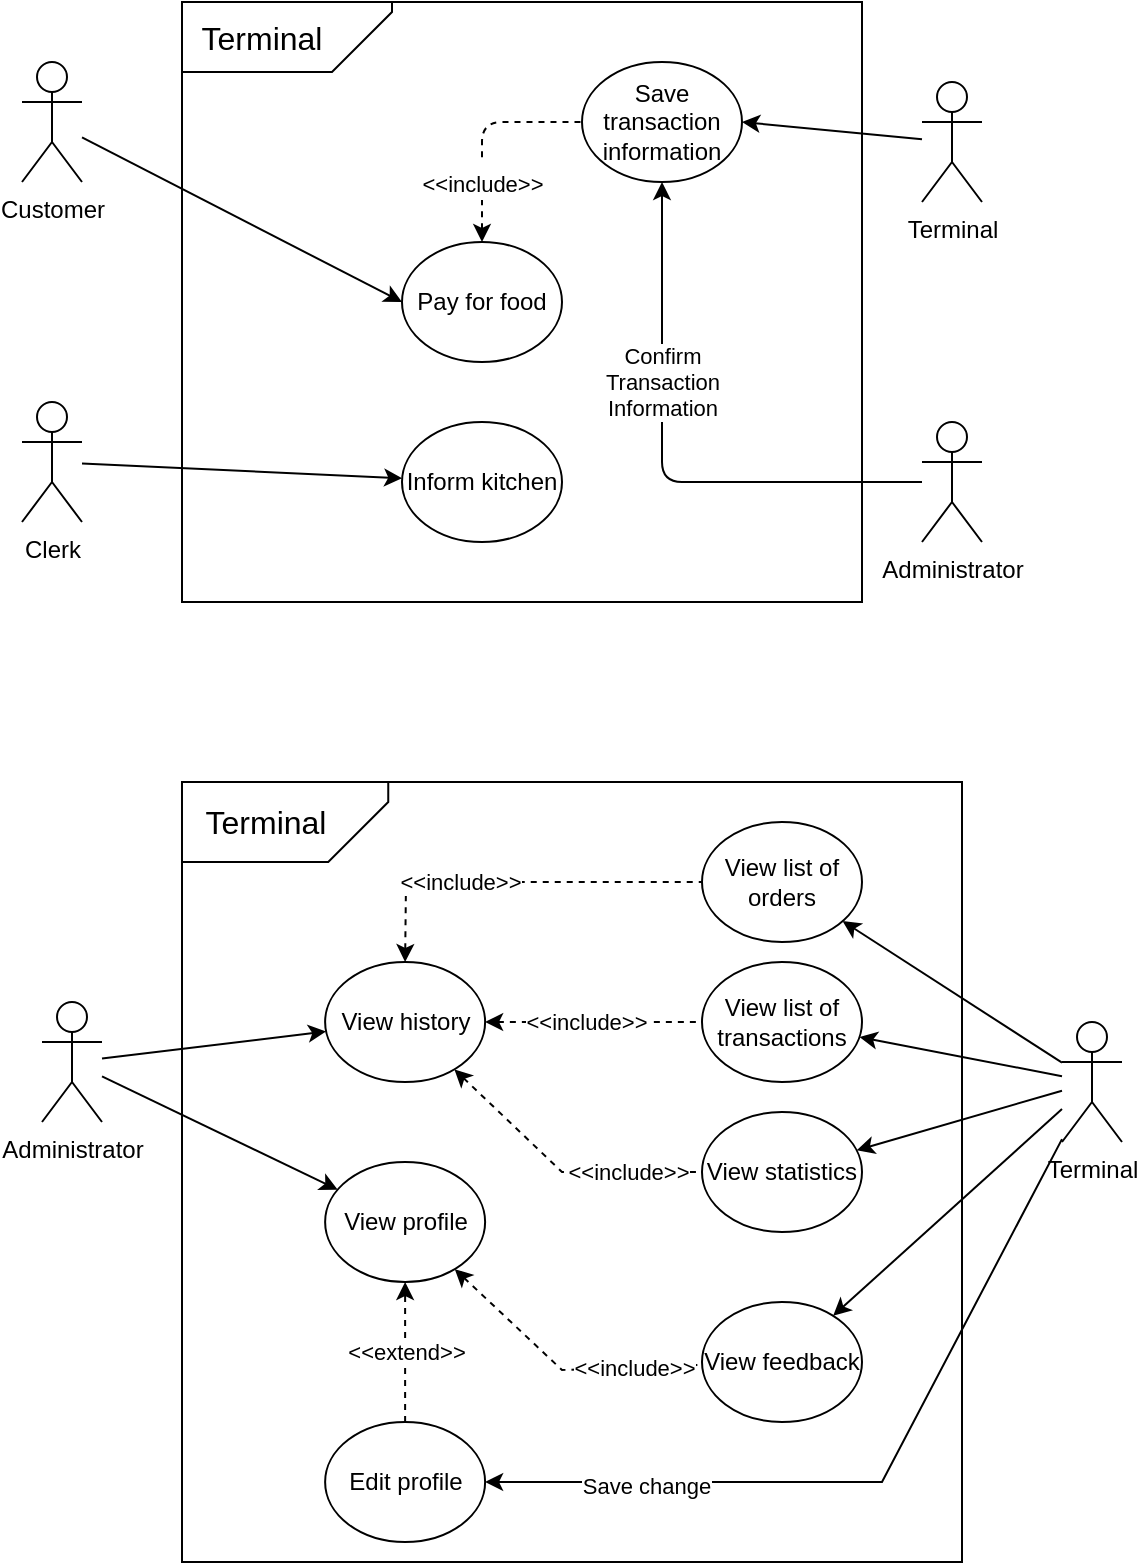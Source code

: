 <mxfile version="14.6.1" type="github">
  <diagram id="fI2FRLbe9Thx7USrb-zm" name="Page-1">
    <mxGraphModel dx="1062" dy="584" grid="1" gridSize="10" guides="1" tooltips="1" connect="1" arrows="1" fold="1" page="1" pageScale="1" pageWidth="850" pageHeight="1100" math="0" shadow="0">
      <root>
        <mxCell id="0" />
        <mxCell id="1" parent="0" />
        <mxCell id="z9ftaDmFX_MJndl0uFdB-8" value="" style="rounded=0;whiteSpace=wrap;html=1;" parent="1" vertex="1">
          <mxGeometry x="150" y="20" width="340" height="300" as="geometry" />
        </mxCell>
        <mxCell id="z9ftaDmFX_MJndl0uFdB-9" style="rounded=1;orthogonalLoop=1;jettySize=auto;html=1;entryX=0;entryY=0.5;entryDx=0;entryDy=0;" parent="1" source="z9ftaDmFX_MJndl0uFdB-10" target="z9ftaDmFX_MJndl0uFdB-11" edge="1">
          <mxGeometry relative="1" as="geometry" />
        </mxCell>
        <mxCell id="z9ftaDmFX_MJndl0uFdB-10" value="Customer" style="shape=umlActor;verticalLabelPosition=bottom;verticalAlign=top;html=1;outlineConnect=0;" parent="1" vertex="1">
          <mxGeometry x="70" y="50" width="30" height="60" as="geometry" />
        </mxCell>
        <mxCell id="z9ftaDmFX_MJndl0uFdB-18" value="&lt;font style=&quot;font-size: 11px&quot;&gt;&amp;lt;&amp;lt;include&amp;gt;&amp;gt;&lt;/font&gt;" style="edgeStyle=orthogonalEdgeStyle;rounded=1;orthogonalLoop=1;jettySize=auto;html=1;exitX=0.5;exitY=0;exitDx=0;exitDy=0;entryX=0;entryY=0.5;entryDx=0;entryDy=0;fontSize=16;dashed=1;startArrow=classic;startFill=1;endArrow=none;endFill=0;" parent="1" source="z9ftaDmFX_MJndl0uFdB-11" target="z9ftaDmFX_MJndl0uFdB-16" edge="1">
          <mxGeometry x="-0.429" relative="1" as="geometry">
            <mxPoint as="offset" />
          </mxGeometry>
        </mxCell>
        <mxCell id="z9ftaDmFX_MJndl0uFdB-11" value="Pay for food" style="ellipse;whiteSpace=wrap;html=1;" parent="1" vertex="1">
          <mxGeometry x="260" y="140" width="80" height="60" as="geometry" />
        </mxCell>
        <mxCell id="z9ftaDmFX_MJndl0uFdB-14" style="rounded=1;orthogonalLoop=1;jettySize=auto;html=1;entryX=0.5;entryY=1;entryDx=0;entryDy=0;edgeStyle=elbowEdgeStyle;" parent="1" source="z9ftaDmFX_MJndl0uFdB-12" target="z9ftaDmFX_MJndl0uFdB-16" edge="1">
          <mxGeometry relative="1" as="geometry">
            <mxPoint x="440" y="140" as="targetPoint" />
            <Array as="points">
              <mxPoint x="390" y="190" />
            </Array>
          </mxGeometry>
        </mxCell>
        <mxCell id="ugJsPAuL-UzY0XyQehgj-15" value="Confirm&lt;br&gt;Transaction&lt;br&gt;Information" style="edgeLabel;html=1;align=center;verticalAlign=middle;resizable=0;points=[];" parent="z9ftaDmFX_MJndl0uFdB-14" vertex="1" connectable="0">
          <mxGeometry x="0.297" y="-1" relative="1" as="geometry">
            <mxPoint x="-1" y="1" as="offset" />
          </mxGeometry>
        </mxCell>
        <mxCell id="z9ftaDmFX_MJndl0uFdB-20" style="edgeStyle=none;rounded=1;orthogonalLoop=1;jettySize=auto;html=1;fontSize=16;" parent="1" source="ugJsPAuL-UzY0XyQehgj-14" target="z9ftaDmFX_MJndl0uFdB-19" edge="1">
          <mxGeometry relative="1" as="geometry">
            <mxPoint x="520" y="230" as="sourcePoint" />
          </mxGeometry>
        </mxCell>
        <mxCell id="z9ftaDmFX_MJndl0uFdB-12" value="Administrator" style="shape=umlActor;verticalLabelPosition=bottom;verticalAlign=top;html=1;outlineConnect=0;" parent="1" vertex="1">
          <mxGeometry x="520" y="230" width="30" height="60" as="geometry" />
        </mxCell>
        <mxCell id="z9ftaDmFX_MJndl0uFdB-16" value="Save transaction information" style="ellipse;whiteSpace=wrap;html=1;" parent="1" vertex="1">
          <mxGeometry x="350" y="50" width="80" height="60" as="geometry" />
        </mxCell>
        <mxCell id="z9ftaDmFX_MJndl0uFdB-17" style="edgeStyle=none;rounded=1;orthogonalLoop=1;jettySize=auto;html=1;exitX=0.5;exitY=1;exitDx=0;exitDy=0;fontSize=16;" parent="1" source="z9ftaDmFX_MJndl0uFdB-16" target="z9ftaDmFX_MJndl0uFdB-16" edge="1">
          <mxGeometry relative="1" as="geometry" />
        </mxCell>
        <mxCell id="z9ftaDmFX_MJndl0uFdB-19" value="Inform kitchen" style="ellipse;whiteSpace=wrap;html=1;" parent="1" vertex="1">
          <mxGeometry x="260" y="230" width="80" height="60" as="geometry" />
        </mxCell>
        <mxCell id="ugJsPAuL-UzY0XyQehgj-1" value="" style="rounded=0;whiteSpace=wrap;html=1;" parent="1" vertex="1">
          <mxGeometry x="150" y="410" width="390" height="390" as="geometry" />
        </mxCell>
        <mxCell id="ugJsPAuL-UzY0XyQehgj-27" style="edgeStyle=none;rounded=0;orthogonalLoop=1;jettySize=auto;html=1;startArrow=none;" parent="1" source="ugJsPAuL-UzY0XyQehgj-8" target="ugJsPAuL-UzY0XyQehgj-26" edge="1">
          <mxGeometry relative="1" as="geometry" />
        </mxCell>
        <mxCell id="ugJsPAuL-UzY0XyQehgj-34" style="edgeStyle=none;rounded=0;orthogonalLoop=1;jettySize=auto;html=1;" parent="1" source="ugJsPAuL-UzY0XyQehgj-8" target="ugJsPAuL-UzY0XyQehgj-33" edge="1">
          <mxGeometry relative="1" as="geometry" />
        </mxCell>
        <mxCell id="ugJsPAuL-UzY0XyQehgj-8" value="Administrator" style="shape=umlActor;verticalLabelPosition=bottom;verticalAlign=top;html=1;outlineConnect=0;" parent="1" vertex="1">
          <mxGeometry x="80" y="520" width="30" height="60" as="geometry" />
        </mxCell>
        <mxCell id="ugJsPAuL-UzY0XyQehgj-12" style="edgeStyle=none;rounded=1;orthogonalLoop=1;jettySize=auto;html=1;exitX=0.5;exitY=1;exitDx=0;exitDy=0;fontSize=16;" parent="1" edge="1">
          <mxGeometry relative="1" as="geometry">
            <mxPoint x="320" y="510" as="sourcePoint" />
            <mxPoint x="320" y="510" as="targetPoint" />
          </mxGeometry>
        </mxCell>
        <mxCell id="ugJsPAuL-UzY0XyQehgj-14" value="Clerk" style="shape=umlActor;verticalLabelPosition=bottom;verticalAlign=top;html=1;outlineConnect=0;" parent="1" vertex="1">
          <mxGeometry x="70" y="220" width="30" height="60" as="geometry" />
        </mxCell>
        <mxCell id="ugJsPAuL-UzY0XyQehgj-17" value="" style="shape=card;whiteSpace=wrap;html=1;rotation=-90;flipH=0;flipV=1;" parent="1" vertex="1">
          <mxGeometry x="185" y="-15" width="35" height="105" as="geometry" />
        </mxCell>
        <mxCell id="ugJsPAuL-UzY0XyQehgj-18" value="Terminal" style="text;html=1;strokeColor=none;fillColor=none;align=center;verticalAlign=middle;whiteSpace=wrap;rounded=0;fontSize=16;" parent="1" vertex="1">
          <mxGeometry x="160" y="27.5" width="60" height="20" as="geometry" />
        </mxCell>
        <mxCell id="ugJsPAuL-UzY0XyQehgj-19" value="View list of transactions" style="ellipse;whiteSpace=wrap;html=1;" parent="1" vertex="1">
          <mxGeometry x="410" y="500" width="80" height="60" as="geometry" />
        </mxCell>
        <mxCell id="ugJsPAuL-UzY0XyQehgj-20" value="View list of orders" style="ellipse;whiteSpace=wrap;html=1;" parent="1" vertex="1">
          <mxGeometry x="410" y="430" width="80" height="60" as="geometry" />
        </mxCell>
        <mxCell id="ugJsPAuL-UzY0XyQehgj-28" value="&amp;lt;&amp;lt;include&amp;gt;&amp;gt;" style="edgeStyle=none;rounded=0;orthogonalLoop=1;jettySize=auto;html=1;dashed=1;endArrow=none;endFill=0;startArrow=classic;startFill=1;" parent="1" source="ugJsPAuL-UzY0XyQehgj-26" target="ugJsPAuL-UzY0XyQehgj-19" edge="1">
          <mxGeometry x="-0.066" relative="1" as="geometry">
            <Array as="points" />
            <mxPoint as="offset" />
          </mxGeometry>
        </mxCell>
        <mxCell id="ugJsPAuL-UzY0XyQehgj-29" value="&amp;lt;&amp;lt;include&amp;gt;&amp;gt;" style="edgeStyle=none;rounded=0;orthogonalLoop=1;jettySize=auto;html=1;dashed=1;startArrow=classic;startFill=1;endArrow=none;endFill=0;" parent="1" source="ugJsPAuL-UzY0XyQehgj-26" target="ugJsPAuL-UzY0XyQehgj-21" edge="1">
          <mxGeometry x="0.482" relative="1" as="geometry">
            <Array as="points">
              <mxPoint x="340" y="605" />
            </Array>
            <mxPoint as="offset" />
          </mxGeometry>
        </mxCell>
        <mxCell id="ugJsPAuL-UzY0XyQehgj-26" value="View history" style="ellipse;whiteSpace=wrap;html=1;" parent="1" vertex="1">
          <mxGeometry x="221.56" y="500" width="80" height="60" as="geometry" />
        </mxCell>
        <mxCell id="ugJsPAuL-UzY0XyQehgj-31" value="&amp;lt;&amp;lt;include&amp;gt;&amp;gt;" style="edgeStyle=none;rounded=0;orthogonalLoop=1;jettySize=auto;html=1;dashed=1;startArrow=classic;startFill=1;endArrow=none;endFill=0;" parent="1" source="ugJsPAuL-UzY0XyQehgj-26" target="ugJsPAuL-UzY0XyQehgj-20" edge="1">
          <mxGeometry x="-0.28" relative="1" as="geometry">
            <mxPoint x="351.716" y="538.787" as="sourcePoint" />
            <mxPoint x="302.5" y="500" as="targetPoint" />
            <Array as="points">
              <mxPoint x="262" y="460" />
            </Array>
            <mxPoint as="offset" />
          </mxGeometry>
        </mxCell>
        <mxCell id="ugJsPAuL-UzY0XyQehgj-33" value="View profile" style="ellipse;whiteSpace=wrap;html=1;" parent="1" vertex="1">
          <mxGeometry x="221.56" y="600" width="80" height="60" as="geometry" />
        </mxCell>
        <mxCell id="ugJsPAuL-UzY0XyQehgj-35" value="View feedback" style="ellipse;whiteSpace=wrap;html=1;" parent="1" vertex="1">
          <mxGeometry x="410" y="670" width="80" height="60" as="geometry" />
        </mxCell>
        <mxCell id="ugJsPAuL-UzY0XyQehgj-36" value="&amp;lt;&amp;lt;include&amp;gt;&amp;gt;" style="edgeStyle=none;rounded=0;orthogonalLoop=1;jettySize=auto;html=1;dashed=1;startArrow=classic;startFill=1;endArrow=none;endFill=0;" parent="1" source="ugJsPAuL-UzY0XyQehgj-33" target="ugJsPAuL-UzY0XyQehgj-35" edge="1">
          <mxGeometry x="0.528" relative="1" as="geometry">
            <mxPoint x="370" y="685" as="sourcePoint" />
            <Array as="points">
              <mxPoint x="340" y="704" />
            </Array>
            <mxPoint as="offset" />
          </mxGeometry>
        </mxCell>
        <mxCell id="ugJsPAuL-UzY0XyQehgj-38" value="&amp;lt;&amp;lt;extend&amp;gt;&amp;gt;" style="edgeStyle=none;rounded=0;orthogonalLoop=1;jettySize=auto;html=1;exitX=0.5;exitY=0;exitDx=0;exitDy=0;entryX=0.5;entryY=1;entryDx=0;entryDy=0;dashed=1;" parent="1" source="ugJsPAuL-UzY0XyQehgj-37" target="ugJsPAuL-UzY0XyQehgj-33" edge="1">
          <mxGeometry relative="1" as="geometry" />
        </mxCell>
        <mxCell id="ugJsPAuL-UzY0XyQehgj-37" value="Edit profile" style="ellipse;whiteSpace=wrap;html=1;" parent="1" vertex="1">
          <mxGeometry x="221.56" y="730" width="80" height="60" as="geometry" />
        </mxCell>
        <mxCell id="ugJsPAuL-UzY0XyQehgj-39" value="" style="shape=card;whiteSpace=wrap;html=1;rotation=-90;flipH=0;flipV=1;" parent="1" vertex="1">
          <mxGeometry x="181.56" y="378.44" width="40" height="103.13" as="geometry" />
        </mxCell>
        <mxCell id="ugJsPAuL-UzY0XyQehgj-40" value="Terminal" style="text;html=1;strokeColor=none;fillColor=none;align=center;verticalAlign=middle;whiteSpace=wrap;rounded=0;fontSize=16;" parent="1" vertex="1">
          <mxGeometry x="161.56" y="420.01" width="60" height="20" as="geometry" />
        </mxCell>
        <mxCell id="7WwxMAqGmutDwoMlnRuB-3" style="rounded=0;orthogonalLoop=1;jettySize=auto;html=1;entryX=1;entryY=0.5;entryDx=0;entryDy=0;" edge="1" parent="1" source="7WwxMAqGmutDwoMlnRuB-2" target="z9ftaDmFX_MJndl0uFdB-16">
          <mxGeometry relative="1" as="geometry" />
        </mxCell>
        <mxCell id="7WwxMAqGmutDwoMlnRuB-2" value="Terminal" style="shape=umlActor;verticalLabelPosition=bottom;verticalAlign=top;html=1;outlineConnect=0;" vertex="1" parent="1">
          <mxGeometry x="520" y="60" width="30" height="60" as="geometry" />
        </mxCell>
        <mxCell id="ugJsPAuL-UzY0XyQehgj-21" value="View statistics" style="ellipse;whiteSpace=wrap;html=1;" parent="1" vertex="1">
          <mxGeometry x="410" y="575" width="80" height="60" as="geometry" />
        </mxCell>
        <mxCell id="7WwxMAqGmutDwoMlnRuB-7" style="edgeStyle=none;rounded=0;orthogonalLoop=1;jettySize=auto;html=1;" edge="1" parent="1" source="7WwxMAqGmutDwoMlnRuB-6" target="ugJsPAuL-UzY0XyQehgj-20">
          <mxGeometry relative="1" as="geometry" />
        </mxCell>
        <mxCell id="7WwxMAqGmutDwoMlnRuB-8" style="edgeStyle=none;rounded=0;orthogonalLoop=1;jettySize=auto;html=1;" edge="1" parent="1" source="7WwxMAqGmutDwoMlnRuB-6" target="ugJsPAuL-UzY0XyQehgj-19">
          <mxGeometry relative="1" as="geometry" />
        </mxCell>
        <mxCell id="7WwxMAqGmutDwoMlnRuB-9" style="edgeStyle=none;rounded=0;orthogonalLoop=1;jettySize=auto;html=1;" edge="1" parent="1" source="7WwxMAqGmutDwoMlnRuB-6" target="ugJsPAuL-UzY0XyQehgj-21">
          <mxGeometry relative="1" as="geometry" />
        </mxCell>
        <mxCell id="7WwxMAqGmutDwoMlnRuB-10" style="edgeStyle=none;rounded=0;orthogonalLoop=1;jettySize=auto;html=1;" edge="1" parent="1" source="7WwxMAqGmutDwoMlnRuB-6" target="ugJsPAuL-UzY0XyQehgj-35">
          <mxGeometry relative="1" as="geometry" />
        </mxCell>
        <mxCell id="7WwxMAqGmutDwoMlnRuB-11" style="edgeStyle=none;rounded=0;orthogonalLoop=1;jettySize=auto;html=1;" edge="1" parent="1" source="7WwxMAqGmutDwoMlnRuB-6" target="ugJsPAuL-UzY0XyQehgj-37">
          <mxGeometry relative="1" as="geometry">
            <Array as="points">
              <mxPoint x="500" y="760" />
            </Array>
          </mxGeometry>
        </mxCell>
        <mxCell id="7WwxMAqGmutDwoMlnRuB-12" value="Save change" style="edgeLabel;html=1;align=center;verticalAlign=middle;resizable=0;points=[];" vertex="1" connectable="0" parent="7WwxMAqGmutDwoMlnRuB-11">
          <mxGeometry x="0.592" y="2" relative="1" as="geometry">
            <mxPoint as="offset" />
          </mxGeometry>
        </mxCell>
        <mxCell id="7WwxMAqGmutDwoMlnRuB-6" value="Terminal" style="shape=umlActor;verticalLabelPosition=bottom;verticalAlign=top;html=1;outlineConnect=0;" vertex="1" parent="1">
          <mxGeometry x="590" y="530" width="30" height="60" as="geometry" />
        </mxCell>
      </root>
    </mxGraphModel>
  </diagram>
</mxfile>
